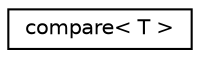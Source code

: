 digraph "Graphical Class Hierarchy"
{
 // LATEX_PDF_SIZE
  edge [fontname="Helvetica",fontsize="10",labelfontname="Helvetica",labelfontsize="10"];
  node [fontname="Helvetica",fontsize="10",shape=record];
  rankdir="LR";
  Node0 [label="compare\< T \>",height=0.2,width=0.4,color="black", fillcolor="white", style="filled",URL="$structarm__compute_1_1test_1_1validation_1_1compare.xhtml",tooltip=" "];
}
